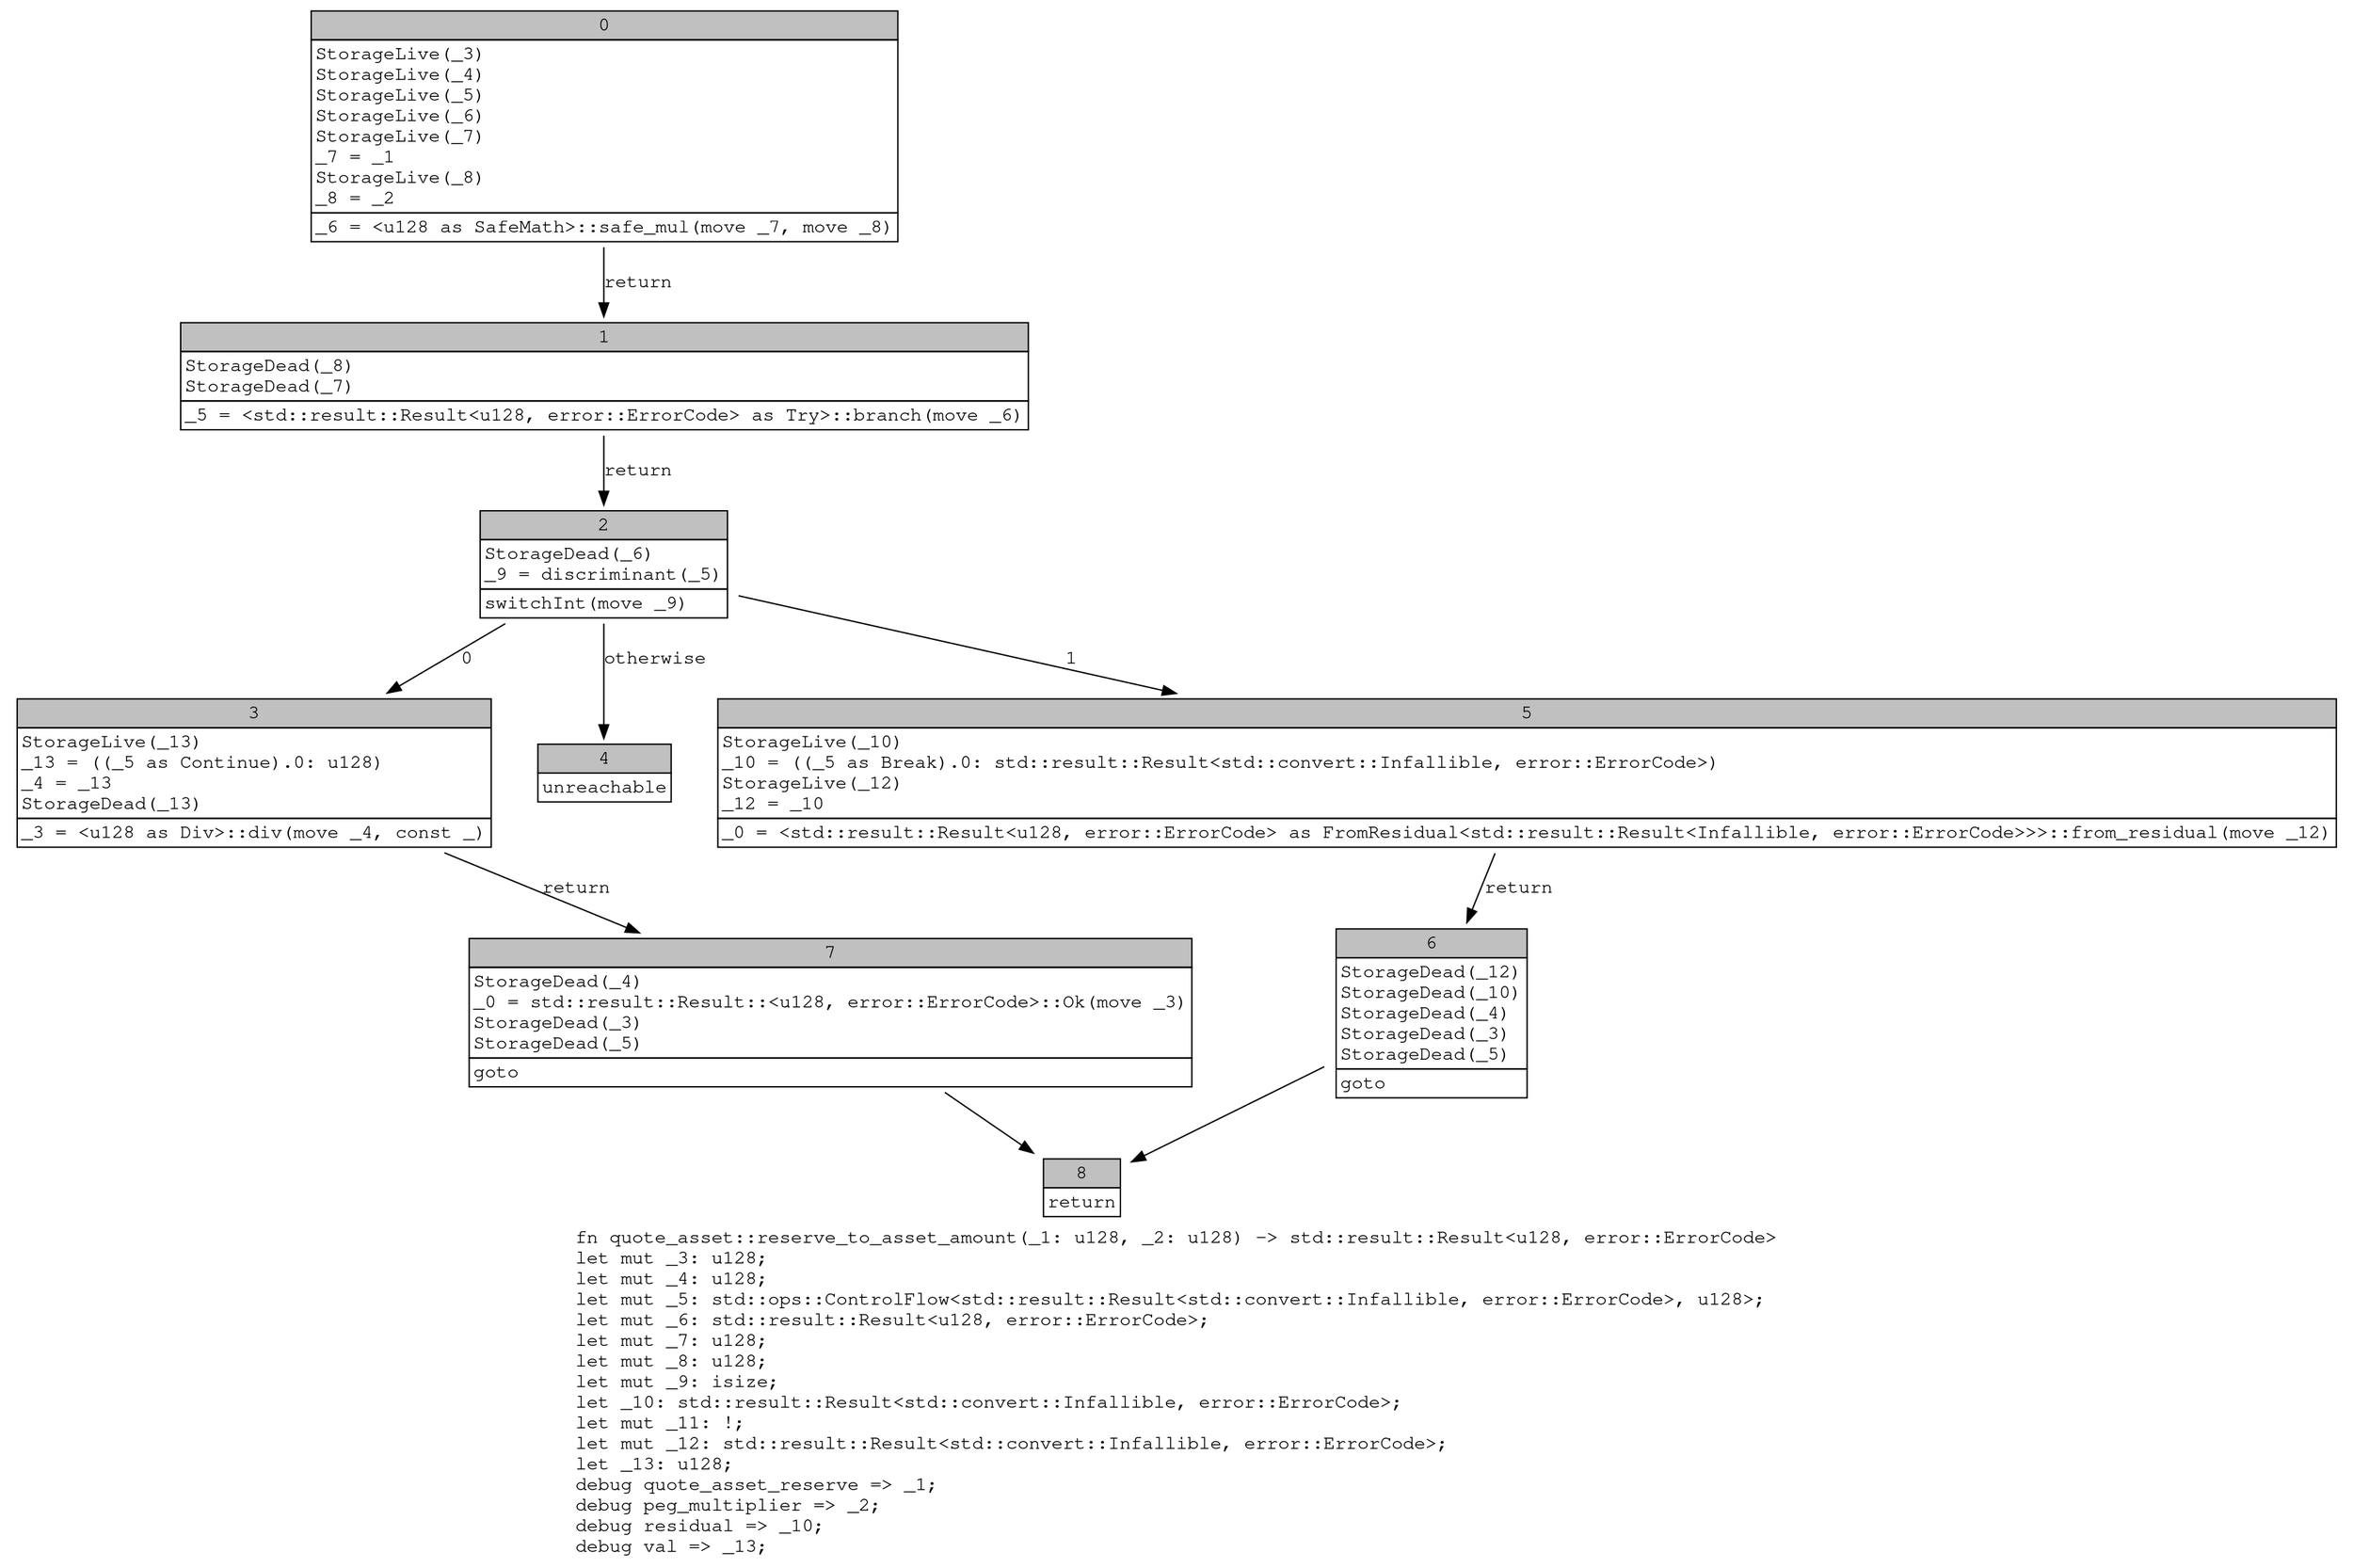 digraph Mir_0_2675 {
    graph [fontname="Courier, monospace"];
    node [fontname="Courier, monospace"];
    edge [fontname="Courier, monospace"];
    label=<fn quote_asset::reserve_to_asset_amount(_1: u128, _2: u128) -&gt; std::result::Result&lt;u128, error::ErrorCode&gt;<br align="left"/>let mut _3: u128;<br align="left"/>let mut _4: u128;<br align="left"/>let mut _5: std::ops::ControlFlow&lt;std::result::Result&lt;std::convert::Infallible, error::ErrorCode&gt;, u128&gt;;<br align="left"/>let mut _6: std::result::Result&lt;u128, error::ErrorCode&gt;;<br align="left"/>let mut _7: u128;<br align="left"/>let mut _8: u128;<br align="left"/>let mut _9: isize;<br align="left"/>let _10: std::result::Result&lt;std::convert::Infallible, error::ErrorCode&gt;;<br align="left"/>let mut _11: !;<br align="left"/>let mut _12: std::result::Result&lt;std::convert::Infallible, error::ErrorCode&gt;;<br align="left"/>let _13: u128;<br align="left"/>debug quote_asset_reserve =&gt; _1;<br align="left"/>debug peg_multiplier =&gt; _2;<br align="left"/>debug residual =&gt; _10;<br align="left"/>debug val =&gt; _13;<br align="left"/>>;
    bb0__0_2675 [shape="none", label=<<table border="0" cellborder="1" cellspacing="0"><tr><td bgcolor="gray" align="center" colspan="1">0</td></tr><tr><td align="left" balign="left">StorageLive(_3)<br/>StorageLive(_4)<br/>StorageLive(_5)<br/>StorageLive(_6)<br/>StorageLive(_7)<br/>_7 = _1<br/>StorageLive(_8)<br/>_8 = _2<br/></td></tr><tr><td align="left">_6 = &lt;u128 as SafeMath&gt;::safe_mul(move _7, move _8)</td></tr></table>>];
    bb1__0_2675 [shape="none", label=<<table border="0" cellborder="1" cellspacing="0"><tr><td bgcolor="gray" align="center" colspan="1">1</td></tr><tr><td align="left" balign="left">StorageDead(_8)<br/>StorageDead(_7)<br/></td></tr><tr><td align="left">_5 = &lt;std::result::Result&lt;u128, error::ErrorCode&gt; as Try&gt;::branch(move _6)</td></tr></table>>];
    bb2__0_2675 [shape="none", label=<<table border="0" cellborder="1" cellspacing="0"><tr><td bgcolor="gray" align="center" colspan="1">2</td></tr><tr><td align="left" balign="left">StorageDead(_6)<br/>_9 = discriminant(_5)<br/></td></tr><tr><td align="left">switchInt(move _9)</td></tr></table>>];
    bb3__0_2675 [shape="none", label=<<table border="0" cellborder="1" cellspacing="0"><tr><td bgcolor="gray" align="center" colspan="1">3</td></tr><tr><td align="left" balign="left">StorageLive(_13)<br/>_13 = ((_5 as Continue).0: u128)<br/>_4 = _13<br/>StorageDead(_13)<br/></td></tr><tr><td align="left">_3 = &lt;u128 as Div&gt;::div(move _4, const _)</td></tr></table>>];
    bb4__0_2675 [shape="none", label=<<table border="0" cellborder="1" cellspacing="0"><tr><td bgcolor="gray" align="center" colspan="1">4</td></tr><tr><td align="left">unreachable</td></tr></table>>];
    bb5__0_2675 [shape="none", label=<<table border="0" cellborder="1" cellspacing="0"><tr><td bgcolor="gray" align="center" colspan="1">5</td></tr><tr><td align="left" balign="left">StorageLive(_10)<br/>_10 = ((_5 as Break).0: std::result::Result&lt;std::convert::Infallible, error::ErrorCode&gt;)<br/>StorageLive(_12)<br/>_12 = _10<br/></td></tr><tr><td align="left">_0 = &lt;std::result::Result&lt;u128, error::ErrorCode&gt; as FromResidual&lt;std::result::Result&lt;Infallible, error::ErrorCode&gt;&gt;&gt;::from_residual(move _12)</td></tr></table>>];
    bb6__0_2675 [shape="none", label=<<table border="0" cellborder="1" cellspacing="0"><tr><td bgcolor="gray" align="center" colspan="1">6</td></tr><tr><td align="left" balign="left">StorageDead(_12)<br/>StorageDead(_10)<br/>StorageDead(_4)<br/>StorageDead(_3)<br/>StorageDead(_5)<br/></td></tr><tr><td align="left">goto</td></tr></table>>];
    bb7__0_2675 [shape="none", label=<<table border="0" cellborder="1" cellspacing="0"><tr><td bgcolor="gray" align="center" colspan="1">7</td></tr><tr><td align="left" balign="left">StorageDead(_4)<br/>_0 = std::result::Result::&lt;u128, error::ErrorCode&gt;::Ok(move _3)<br/>StorageDead(_3)<br/>StorageDead(_5)<br/></td></tr><tr><td align="left">goto</td></tr></table>>];
    bb8__0_2675 [shape="none", label=<<table border="0" cellborder="1" cellspacing="0"><tr><td bgcolor="gray" align="center" colspan="1">8</td></tr><tr><td align="left">return</td></tr></table>>];
    bb0__0_2675 -> bb1__0_2675 [label="return"];
    bb1__0_2675 -> bb2__0_2675 [label="return"];
    bb2__0_2675 -> bb3__0_2675 [label="0"];
    bb2__0_2675 -> bb5__0_2675 [label="1"];
    bb2__0_2675 -> bb4__0_2675 [label="otherwise"];
    bb3__0_2675 -> bb7__0_2675 [label="return"];
    bb5__0_2675 -> bb6__0_2675 [label="return"];
    bb6__0_2675 -> bb8__0_2675 [label=""];
    bb7__0_2675 -> bb8__0_2675 [label=""];
}
